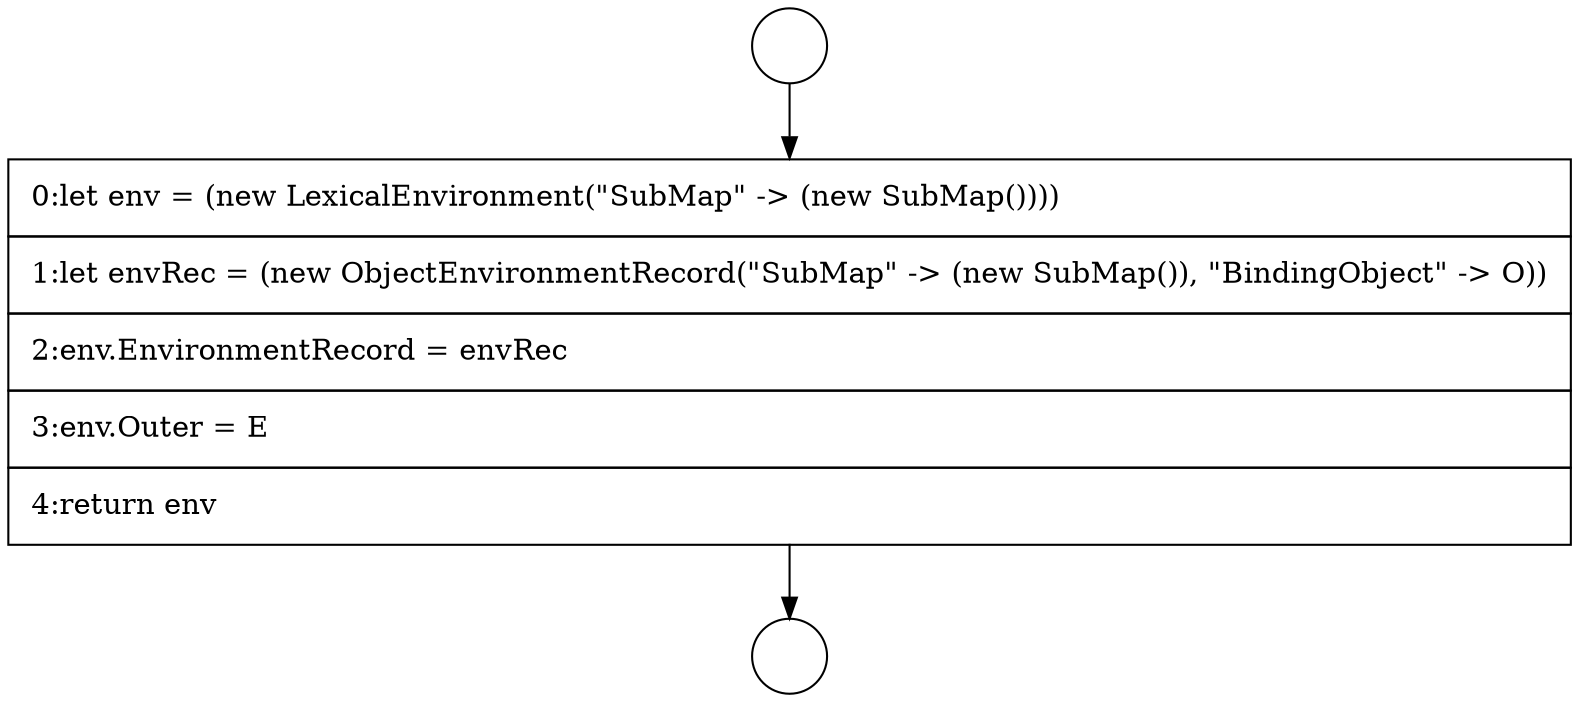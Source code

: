 digraph {
  node1366 [shape=circle label=" " color="black" fillcolor="white" style=filled]
  node1368 [shape=none, margin=0, label=<<font color="black">
    <table border="0" cellborder="1" cellspacing="0" cellpadding="10">
      <tr><td align="left">0:let env = (new LexicalEnvironment(&quot;SubMap&quot; -&gt; (new SubMap())))</td></tr>
      <tr><td align="left">1:let envRec = (new ObjectEnvironmentRecord(&quot;SubMap&quot; -&gt; (new SubMap()), &quot;BindingObject&quot; -&gt; O))</td></tr>
      <tr><td align="left">2:env.EnvironmentRecord = envRec</td></tr>
      <tr><td align="left">3:env.Outer = E</td></tr>
      <tr><td align="left">4:return env</td></tr>
    </table>
  </font>> color="black" fillcolor="white" style=filled]
  node1367 [shape=circle label=" " color="black" fillcolor="white" style=filled]
  node1366 -> node1368 [ color="black"]
  node1368 -> node1367 [ color="black"]
}
